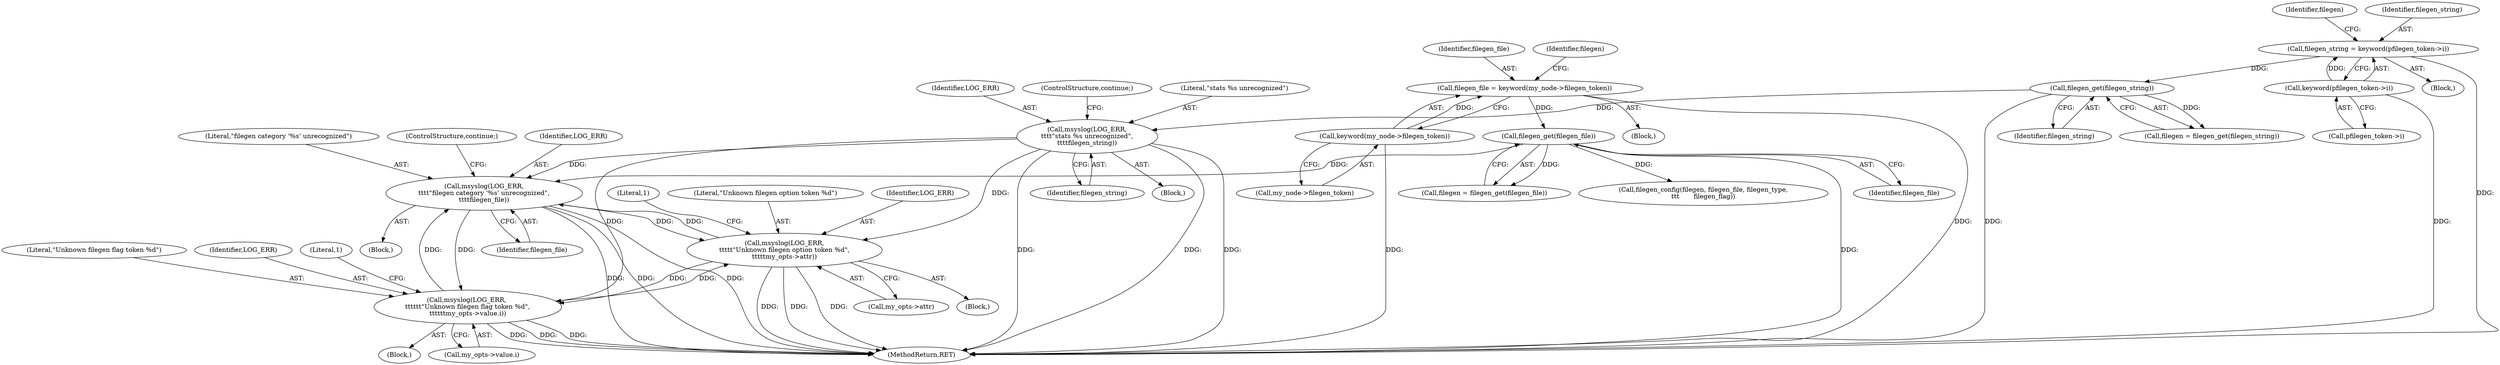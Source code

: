 digraph "0_ntp_52e977d79a0c4ace997e5c74af429844da2f27be@API" {
"1000211" [label="(Call,msyslog(LOG_ERR,\n\t\t\t\t\"filegen category '%s' unrecognized\",\n\t\t\t\tfilegen_file))"];
"1000348" [label="(Call,msyslog(LOG_ERR,\n\t\t\t\t\t\"Unknown filegen option token %d\",\n\t\t\t\t\tmy_opts->attr))"];
"1000157" [label="(Call,msyslog(LOG_ERR,\n\t\t\t\t\"stats %s unrecognized\",\n\t\t\t\tfilegen_string))"];
"1000150" [label="(Call,filegen_get(filegen_string))"];
"1000142" [label="(Call,filegen_string = keyword(pfilegen_token->i))"];
"1000144" [label="(Call,keyword(pfilegen_token->i))"];
"1000211" [label="(Call,msyslog(LOG_ERR,\n\t\t\t\t\"filegen category '%s' unrecognized\",\n\t\t\t\tfilegen_file))"];
"1000336" [label="(Call,msyslog(LOG_ERR, \n\t\t\t\t\t\t\"Unknown filegen flag token %d\",\n\t\t\t\t\t\tmy_opts->value.i))"];
"1000204" [label="(Call,filegen_get(filegen_file))"];
"1000196" [label="(Call,filegen_file = keyword(my_node->filegen_token))"];
"1000198" [label="(Call,keyword(my_node->filegen_token))"];
"1000210" [label="(Block,)"];
"1000249" [label="(Block,)"];
"1000345" [label="(Literal,1)"];
"1000361" [label="(MethodReturn,RET)"];
"1000197" [label="(Identifier,filegen_file)"];
"1000213" [label="(Literal,\"filegen category '%s' unrecognized\")"];
"1000141" [label="(Block,)"];
"1000159" [label="(Literal,\"stats %s unrecognized\")"];
"1000337" [label="(Identifier,LOG_ERR)"];
"1000149" [label="(Identifier,filegen)"];
"1000351" [label="(Call,my_opts->attr)"];
"1000160" [label="(Identifier,filegen_string)"];
"1000142" [label="(Call,filegen_string = keyword(pfilegen_token->i))"];
"1000204" [label="(Call,filegen_get(filegen_file))"];
"1000205" [label="(Identifier,filegen_file)"];
"1000336" [label="(Call,msyslog(LOG_ERR, \n\t\t\t\t\t\t\"Unknown filegen flag token %d\",\n\t\t\t\t\t\tmy_opts->value.i))"];
"1000202" [label="(Call,filegen = filegen_get(filegen_file))"];
"1000214" [label="(Identifier,filegen_file)"];
"1000158" [label="(Identifier,LOG_ERR)"];
"1000156" [label="(Block,)"];
"1000151" [label="(Identifier,filegen_string)"];
"1000348" [label="(Call,msyslog(LOG_ERR,\n\t\t\t\t\t\"Unknown filegen option token %d\",\n\t\t\t\t\tmy_opts->attr))"];
"1000199" [label="(Call,my_node->filegen_token)"];
"1000150" [label="(Call,filegen_get(filegen_string))"];
"1000203" [label="(Identifier,filegen)"];
"1000143" [label="(Identifier,filegen_string)"];
"1000339" [label="(Call,my_opts->value.i)"];
"1000145" [label="(Call,pfilegen_token->i)"];
"1000148" [label="(Call,filegen = filegen_get(filegen_string))"];
"1000211" [label="(Call,msyslog(LOG_ERR,\n\t\t\t\t\"filegen category '%s' unrecognized\",\n\t\t\t\tfilegen_file))"];
"1000215" [label="(ControlStructure,continue;)"];
"1000349" [label="(Identifier,LOG_ERR)"];
"1000196" [label="(Call,filegen_file = keyword(my_node->filegen_token))"];
"1000212" [label="(Identifier,LOG_ERR)"];
"1000314" [label="(Block,)"];
"1000356" [label="(Call,filegen_config(filegen, filegen_file, filegen_type,\n\t\t\t       filegen_flag))"];
"1000157" [label="(Call,msyslog(LOG_ERR,\n\t\t\t\t\"stats %s unrecognized\",\n\t\t\t\tfilegen_string))"];
"1000355" [label="(Literal,1)"];
"1000144" [label="(Call,keyword(pfilegen_token->i))"];
"1000338" [label="(Literal,\"Unknown filegen flag token %d\")"];
"1000195" [label="(Block,)"];
"1000198" [label="(Call,keyword(my_node->filegen_token))"];
"1000350" [label="(Literal,\"Unknown filegen option token %d\")"];
"1000161" [label="(ControlStructure,continue;)"];
"1000211" -> "1000210"  [label="AST: "];
"1000211" -> "1000214"  [label="CFG: "];
"1000212" -> "1000211"  [label="AST: "];
"1000213" -> "1000211"  [label="AST: "];
"1000214" -> "1000211"  [label="AST: "];
"1000215" -> "1000211"  [label="CFG: "];
"1000211" -> "1000361"  [label="DDG: "];
"1000211" -> "1000361"  [label="DDG: "];
"1000211" -> "1000361"  [label="DDG: "];
"1000348" -> "1000211"  [label="DDG: "];
"1000157" -> "1000211"  [label="DDG: "];
"1000336" -> "1000211"  [label="DDG: "];
"1000204" -> "1000211"  [label="DDG: "];
"1000211" -> "1000336"  [label="DDG: "];
"1000211" -> "1000348"  [label="DDG: "];
"1000348" -> "1000249"  [label="AST: "];
"1000348" -> "1000351"  [label="CFG: "];
"1000349" -> "1000348"  [label="AST: "];
"1000350" -> "1000348"  [label="AST: "];
"1000351" -> "1000348"  [label="AST: "];
"1000355" -> "1000348"  [label="CFG: "];
"1000348" -> "1000361"  [label="DDG: "];
"1000348" -> "1000361"  [label="DDG: "];
"1000348" -> "1000361"  [label="DDG: "];
"1000348" -> "1000336"  [label="DDG: "];
"1000157" -> "1000348"  [label="DDG: "];
"1000336" -> "1000348"  [label="DDG: "];
"1000157" -> "1000156"  [label="AST: "];
"1000157" -> "1000160"  [label="CFG: "];
"1000158" -> "1000157"  [label="AST: "];
"1000159" -> "1000157"  [label="AST: "];
"1000160" -> "1000157"  [label="AST: "];
"1000161" -> "1000157"  [label="CFG: "];
"1000157" -> "1000361"  [label="DDG: "];
"1000157" -> "1000361"  [label="DDG: "];
"1000157" -> "1000361"  [label="DDG: "];
"1000150" -> "1000157"  [label="DDG: "];
"1000157" -> "1000336"  [label="DDG: "];
"1000150" -> "1000148"  [label="AST: "];
"1000150" -> "1000151"  [label="CFG: "];
"1000151" -> "1000150"  [label="AST: "];
"1000148" -> "1000150"  [label="CFG: "];
"1000150" -> "1000361"  [label="DDG: "];
"1000150" -> "1000148"  [label="DDG: "];
"1000142" -> "1000150"  [label="DDG: "];
"1000142" -> "1000141"  [label="AST: "];
"1000142" -> "1000144"  [label="CFG: "];
"1000143" -> "1000142"  [label="AST: "];
"1000144" -> "1000142"  [label="AST: "];
"1000149" -> "1000142"  [label="CFG: "];
"1000142" -> "1000361"  [label="DDG: "];
"1000144" -> "1000142"  [label="DDG: "];
"1000144" -> "1000145"  [label="CFG: "];
"1000145" -> "1000144"  [label="AST: "];
"1000144" -> "1000361"  [label="DDG: "];
"1000336" -> "1000314"  [label="AST: "];
"1000336" -> "1000339"  [label="CFG: "];
"1000337" -> "1000336"  [label="AST: "];
"1000338" -> "1000336"  [label="AST: "];
"1000339" -> "1000336"  [label="AST: "];
"1000345" -> "1000336"  [label="CFG: "];
"1000336" -> "1000361"  [label="DDG: "];
"1000336" -> "1000361"  [label="DDG: "];
"1000336" -> "1000361"  [label="DDG: "];
"1000204" -> "1000202"  [label="AST: "];
"1000204" -> "1000205"  [label="CFG: "];
"1000205" -> "1000204"  [label="AST: "];
"1000202" -> "1000204"  [label="CFG: "];
"1000204" -> "1000361"  [label="DDG: "];
"1000204" -> "1000202"  [label="DDG: "];
"1000196" -> "1000204"  [label="DDG: "];
"1000204" -> "1000356"  [label="DDG: "];
"1000196" -> "1000195"  [label="AST: "];
"1000196" -> "1000198"  [label="CFG: "];
"1000197" -> "1000196"  [label="AST: "];
"1000198" -> "1000196"  [label="AST: "];
"1000203" -> "1000196"  [label="CFG: "];
"1000196" -> "1000361"  [label="DDG: "];
"1000198" -> "1000196"  [label="DDG: "];
"1000198" -> "1000199"  [label="CFG: "];
"1000199" -> "1000198"  [label="AST: "];
"1000198" -> "1000361"  [label="DDG: "];
}
